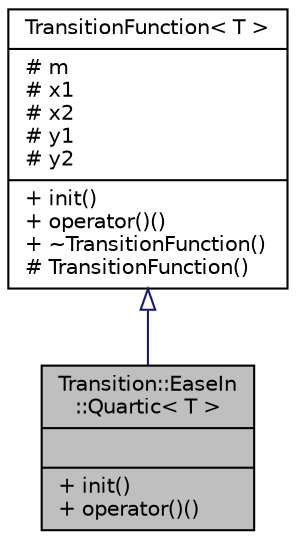 digraph "Transition::EaseIn::Quartic&lt; T &gt;"
{
 // INTERACTIVE_SVG=YES
  bgcolor="transparent";
  edge [fontname="Helvetica",fontsize="10",labelfontname="Helvetica",labelfontsize="10"];
  node [fontname="Helvetica",fontsize="10",shape=record];
  Node0 [label="{Transition::EaseIn\l::Quartic\< T \>\n||+ init()\l+ operator()()\l}",height=0.2,width=0.4,color="black", fillcolor="grey75", style="filled", fontcolor="black"];
  Node1 -> Node0 [dir="back",color="midnightblue",fontsize="10",style="solid",arrowtail="onormal",fontname="Helvetica"];
  Node1 [label="{TransitionFunction\< T \>\n|# m\l# x1\l# x2\l# y1\l# y2\l|+ init()\l+ operator()()\l+ ~TransitionFunction()\l# TransitionFunction()\l}",height=0.2,width=0.4,color="black",URL="$classTransitionFunction.html"];
}
